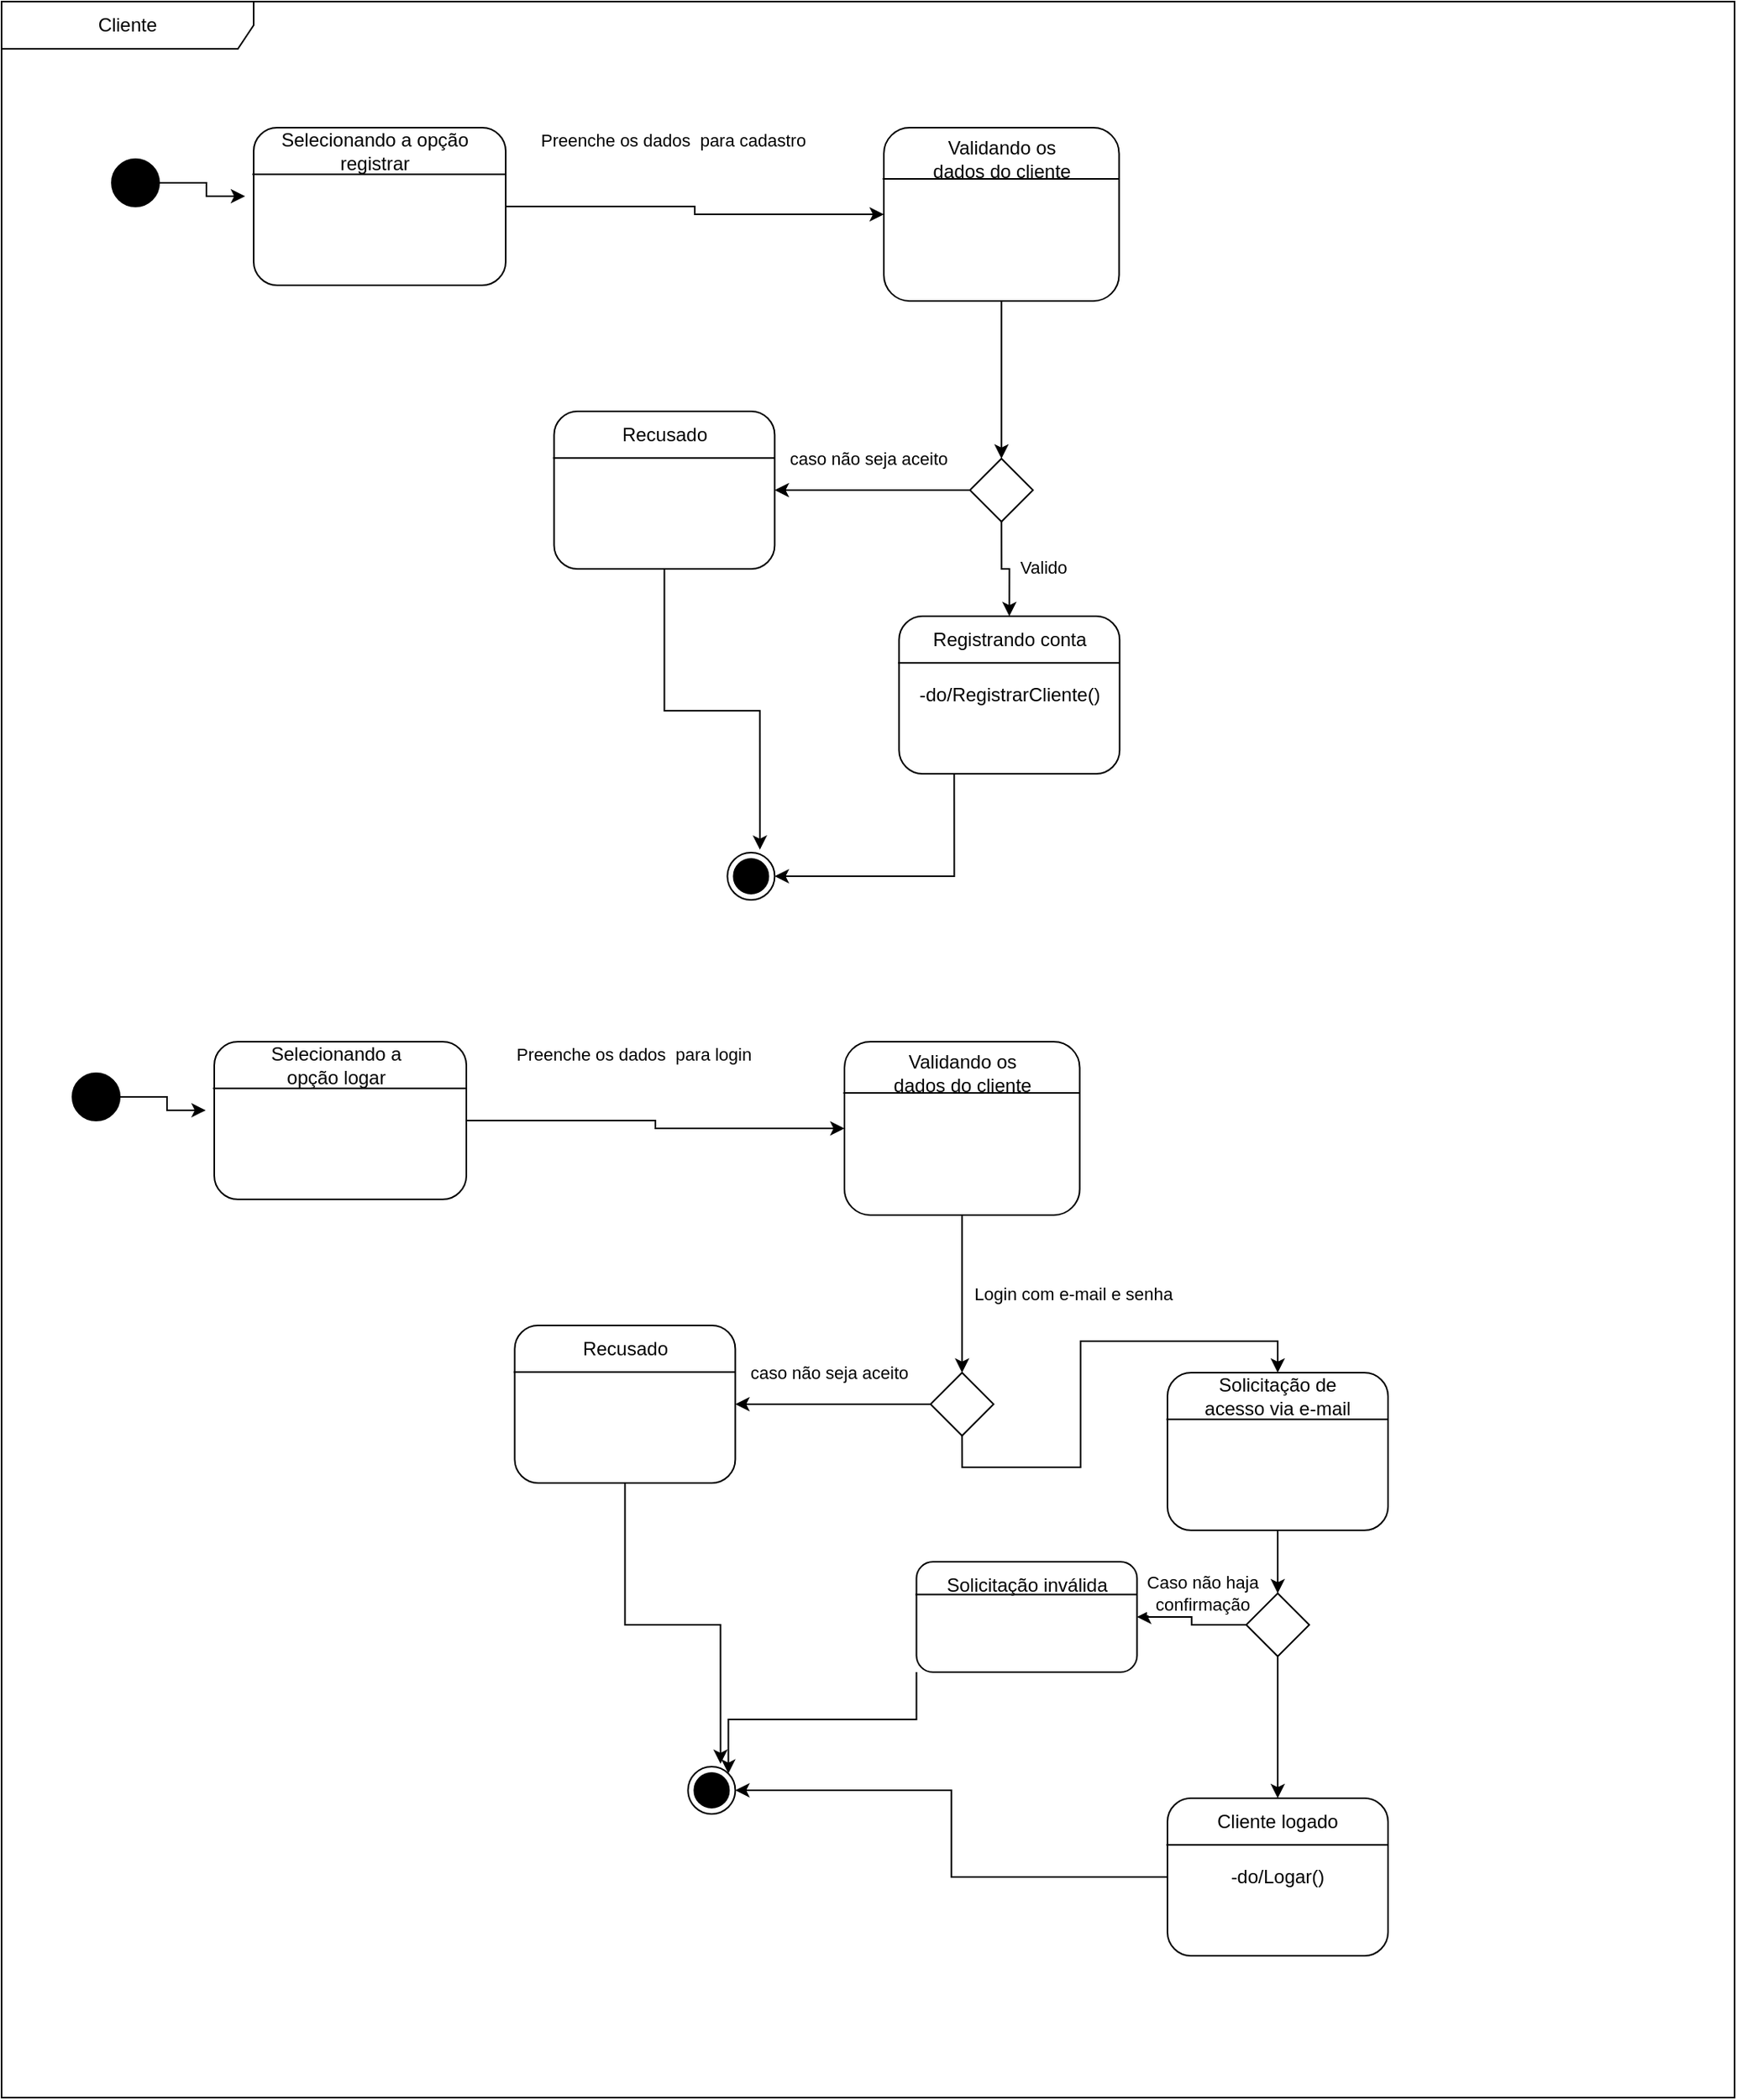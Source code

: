 <mxfile version="22.0.4" type="device">
  <diagram name="Página-1" id="TsjH73bjmUuAHsKGguwx">
    <mxGraphModel dx="3434" dy="2591" grid="1" gridSize="10" guides="1" tooltips="1" connect="1" arrows="1" fold="1" page="1" pageScale="1" pageWidth="827" pageHeight="1169" math="0" shadow="0">
      <root>
        <mxCell id="0" />
        <mxCell id="1" parent="0" />
        <mxCell id="50nzggHdHZp199gyNVKQ-11" value="Cliente" style="shape=umlFrame;whiteSpace=wrap;html=1;pointerEvents=0;recursiveResize=0;container=1;collapsible=0;width=160;" parent="1" vertex="1">
          <mxGeometry x="-110" y="-160" width="1100" height="1330" as="geometry" />
        </mxCell>
        <mxCell id="50nzggHdHZp199gyNVKQ-1" value="" style="ellipse;html=1;fillColor=#000000;" parent="50nzggHdHZp199gyNVKQ-11" vertex="1">
          <mxGeometry x="70" y="100" width="30" height="30" as="geometry" />
        </mxCell>
        <mxCell id="50nzggHdHZp199gyNVKQ-16" value="Preenche os dados&amp;nbsp; para cadastro" style="edgeStyle=orthogonalEdgeStyle;rounded=0;orthogonalLoop=1;jettySize=auto;html=1;exitX=1;exitY=0.5;exitDx=0;exitDy=0;entryX=0;entryY=0.5;entryDx=0;entryDy=0;" parent="50nzggHdHZp199gyNVKQ-11" source="50nzggHdHZp199gyNVKQ-6" target="50nzggHdHZp199gyNVKQ-14" edge="1">
          <mxGeometry x="-0.04" y="22" relative="1" as="geometry">
            <mxPoint x="-12" y="-20" as="offset" />
          </mxGeometry>
        </mxCell>
        <mxCell id="50nzggHdHZp199gyNVKQ-6" value="" style="rounded=1;whiteSpace=wrap;html=1;" parent="50nzggHdHZp199gyNVKQ-11" vertex="1">
          <mxGeometry x="160" y="80" width="160" height="100" as="geometry" />
        </mxCell>
        <mxCell id="50nzggHdHZp199gyNVKQ-8" style="edgeStyle=orthogonalEdgeStyle;rounded=0;orthogonalLoop=1;jettySize=auto;html=1;exitX=1;exitY=0.5;exitDx=0;exitDy=0;entryX=-0.034;entryY=0.435;entryDx=0;entryDy=0;entryPerimeter=0;" parent="50nzggHdHZp199gyNVKQ-11" source="50nzggHdHZp199gyNVKQ-1" target="50nzggHdHZp199gyNVKQ-6" edge="1">
          <mxGeometry relative="1" as="geometry" />
        </mxCell>
        <mxCell id="50nzggHdHZp199gyNVKQ-7" value="" style="endArrow=none;html=1;rounded=0;entryX=1;entryY=0.296;entryDx=0;entryDy=0;entryPerimeter=0;exitX=-0.005;exitY=0.296;exitDx=0;exitDy=0;exitPerimeter=0;" parent="50nzggHdHZp199gyNVKQ-11" source="50nzggHdHZp199gyNVKQ-6" target="50nzggHdHZp199gyNVKQ-6" edge="1">
          <mxGeometry width="50" height="50" relative="1" as="geometry">
            <mxPoint x="466.35" y="-10" as="sourcePoint" />
            <mxPoint x="516.35" y="-60" as="targetPoint" />
          </mxGeometry>
        </mxCell>
        <mxCell id="50nzggHdHZp199gyNVKQ-2" value="" style="ellipse;html=1;shape=endState;fillColor=#000000;" parent="50nzggHdHZp199gyNVKQ-11" vertex="1">
          <mxGeometry x="460.7" y="540" width="30" height="30" as="geometry" />
        </mxCell>
        <mxCell id="50nzggHdHZp199gyNVKQ-20" style="edgeStyle=orthogonalEdgeStyle;rounded=0;orthogonalLoop=1;jettySize=auto;html=1;exitX=0.5;exitY=1;exitDx=0;exitDy=0;" parent="50nzggHdHZp199gyNVKQ-11" source="50nzggHdHZp199gyNVKQ-14" target="50nzggHdHZp199gyNVKQ-19" edge="1">
          <mxGeometry relative="1" as="geometry" />
        </mxCell>
        <mxCell id="50nzggHdHZp199gyNVKQ-14" value="" style="rounded=1;whiteSpace=wrap;html=1;" parent="50nzggHdHZp199gyNVKQ-11" vertex="1">
          <mxGeometry x="560" y="80" width="149.3" height="110" as="geometry" />
        </mxCell>
        <mxCell id="50nzggHdHZp199gyNVKQ-15" value="" style="endArrow=none;html=1;rounded=0;entryX=1;entryY=0.296;entryDx=0;entryDy=0;entryPerimeter=0;exitX=-0.005;exitY=0.296;exitDx=0;exitDy=0;exitPerimeter=0;" parent="50nzggHdHZp199gyNVKQ-11" source="50nzggHdHZp199gyNVKQ-14" target="50nzggHdHZp199gyNVKQ-14" edge="1">
          <mxGeometry width="50" height="50" relative="1" as="geometry">
            <mxPoint x="705.7" y="-5" as="sourcePoint" />
            <mxPoint x="755.7" y="-55" as="targetPoint" />
          </mxGeometry>
        </mxCell>
        <mxCell id="50nzggHdHZp199gyNVKQ-17" value="Validando os dados do cliente" style="text;html=1;strokeColor=none;fillColor=none;align=center;verticalAlign=middle;whiteSpace=wrap;rounded=0;" parent="50nzggHdHZp199gyNVKQ-11" vertex="1">
          <mxGeometry x="584.65" y="85" width="100" height="30" as="geometry" />
        </mxCell>
        <mxCell id="50nzggHdHZp199gyNVKQ-27" value="Valido" style="edgeStyle=orthogonalEdgeStyle;rounded=0;orthogonalLoop=1;jettySize=auto;html=1;exitX=0.5;exitY=1;exitDx=0;exitDy=0;entryX=0.5;entryY=0;entryDx=0;entryDy=0;" parent="50nzggHdHZp199gyNVKQ-11" source="50nzggHdHZp199gyNVKQ-19" target="50nzggHdHZp199gyNVKQ-23" edge="1">
          <mxGeometry x="0.094" y="21" relative="1" as="geometry">
            <mxPoint y="-2" as="offset" />
          </mxGeometry>
        </mxCell>
        <mxCell id="50nzggHdHZp199gyNVKQ-32" value="caso não seja aceito" style="edgeStyle=orthogonalEdgeStyle;rounded=0;orthogonalLoop=1;jettySize=auto;html=1;exitX=0;exitY=0.5;exitDx=0;exitDy=0;" parent="50nzggHdHZp199gyNVKQ-11" source="50nzggHdHZp199gyNVKQ-19" target="50nzggHdHZp199gyNVKQ-25" edge="1">
          <mxGeometry x="0.043" y="-20" relative="1" as="geometry">
            <mxPoint as="offset" />
          </mxGeometry>
        </mxCell>
        <mxCell id="50nzggHdHZp199gyNVKQ-19" value="" style="rhombus;whiteSpace=wrap;html=1;" parent="50nzggHdHZp199gyNVKQ-11" vertex="1">
          <mxGeometry x="614.65" y="290" width="40" height="40" as="geometry" />
        </mxCell>
        <mxCell id="50nzggHdHZp199gyNVKQ-30" style="edgeStyle=orthogonalEdgeStyle;rounded=0;orthogonalLoop=1;jettySize=auto;html=1;exitX=0.25;exitY=1;exitDx=0;exitDy=0;entryX=1;entryY=0.5;entryDx=0;entryDy=0;" parent="50nzggHdHZp199gyNVKQ-11" source="50nzggHdHZp199gyNVKQ-23" target="50nzggHdHZp199gyNVKQ-2" edge="1">
          <mxGeometry relative="1" as="geometry" />
        </mxCell>
        <mxCell id="50nzggHdHZp199gyNVKQ-23" value="-do/RegistrarCliente()" style="rounded=1;whiteSpace=wrap;html=1;" parent="50nzggHdHZp199gyNVKQ-11" vertex="1">
          <mxGeometry x="569.65" y="390" width="140" height="100" as="geometry" />
        </mxCell>
        <mxCell id="50nzggHdHZp199gyNVKQ-24" value="" style="endArrow=none;html=1;rounded=0;entryX=1;entryY=0.296;entryDx=0;entryDy=0;entryPerimeter=0;exitX=-0.005;exitY=0.296;exitDx=0;exitDy=0;exitPerimeter=0;" parent="50nzggHdHZp199gyNVKQ-11" source="50nzggHdHZp199gyNVKQ-23" target="50nzggHdHZp199gyNVKQ-23" edge="1">
          <mxGeometry width="50" height="50" relative="1" as="geometry">
            <mxPoint x="865.7" y="285" as="sourcePoint" />
            <mxPoint x="915.7" y="235" as="targetPoint" />
          </mxGeometry>
        </mxCell>
        <mxCell id="50nzggHdHZp199gyNVKQ-31" style="edgeStyle=orthogonalEdgeStyle;rounded=0;orthogonalLoop=1;jettySize=auto;html=1;exitX=0.5;exitY=1;exitDx=0;exitDy=0;entryX=0.688;entryY=-0.061;entryDx=0;entryDy=0;entryPerimeter=0;" parent="50nzggHdHZp199gyNVKQ-11" source="50nzggHdHZp199gyNVKQ-25" target="50nzggHdHZp199gyNVKQ-2" edge="1">
          <mxGeometry relative="1" as="geometry" />
        </mxCell>
        <mxCell id="50nzggHdHZp199gyNVKQ-25" value="" style="rounded=1;whiteSpace=wrap;html=1;" parent="50nzggHdHZp199gyNVKQ-11" vertex="1">
          <mxGeometry x="350.7" y="260" width="140" height="100" as="geometry" />
        </mxCell>
        <mxCell id="50nzggHdHZp199gyNVKQ-26" value="" style="endArrow=none;html=1;rounded=0;entryX=1;entryY=0.296;entryDx=0;entryDy=0;entryPerimeter=0;exitX=-0.005;exitY=0.296;exitDx=0;exitDy=0;exitPerimeter=0;" parent="50nzggHdHZp199gyNVKQ-11" source="50nzggHdHZp199gyNVKQ-25" target="50nzggHdHZp199gyNVKQ-25" edge="1">
          <mxGeometry width="50" height="50" relative="1" as="geometry">
            <mxPoint x="635.7" y="170" as="sourcePoint" />
            <mxPoint x="685.7" y="120" as="targetPoint" />
          </mxGeometry>
        </mxCell>
        <mxCell id="50nzggHdHZp199gyNVKQ-28" value="Registrando conta" style="text;html=1;strokeColor=none;fillColor=none;align=center;verticalAlign=middle;whiteSpace=wrap;rounded=0;" parent="50nzggHdHZp199gyNVKQ-11" vertex="1">
          <mxGeometry x="584.65" y="390" width="110" height="30" as="geometry" />
        </mxCell>
        <mxCell id="50nzggHdHZp199gyNVKQ-33" value="Recusado" style="text;html=1;strokeColor=none;fillColor=none;align=center;verticalAlign=middle;whiteSpace=wrap;rounded=0;" parent="50nzggHdHZp199gyNVKQ-11" vertex="1">
          <mxGeometry x="390.7" y="260" width="60" height="30" as="geometry" />
        </mxCell>
        <mxCell id="50nzggHdHZp199gyNVKQ-35" value="" style="ellipse;html=1;fillColor=#000000;" parent="50nzggHdHZp199gyNVKQ-11" vertex="1">
          <mxGeometry x="45" y="680" width="30" height="30" as="geometry" />
        </mxCell>
        <mxCell id="50nzggHdHZp199gyNVKQ-37" value="" style="rounded=1;whiteSpace=wrap;html=1;" parent="50nzggHdHZp199gyNVKQ-11" vertex="1">
          <mxGeometry x="135" y="660" width="160" height="100" as="geometry" />
        </mxCell>
        <mxCell id="50nzggHdHZp199gyNVKQ-38" style="edgeStyle=orthogonalEdgeStyle;rounded=0;orthogonalLoop=1;jettySize=auto;html=1;exitX=1;exitY=0.5;exitDx=0;exitDy=0;entryX=-0.034;entryY=0.435;entryDx=0;entryDy=0;entryPerimeter=0;" parent="50nzggHdHZp199gyNVKQ-11" source="50nzggHdHZp199gyNVKQ-35" target="50nzggHdHZp199gyNVKQ-37" edge="1">
          <mxGeometry relative="1" as="geometry" />
        </mxCell>
        <mxCell id="50nzggHdHZp199gyNVKQ-39" value="" style="endArrow=none;html=1;rounded=0;entryX=1;entryY=0.296;entryDx=0;entryDy=0;entryPerimeter=0;exitX=-0.005;exitY=0.296;exitDx=0;exitDy=0;exitPerimeter=0;" parent="50nzggHdHZp199gyNVKQ-11" source="50nzggHdHZp199gyNVKQ-37" target="50nzggHdHZp199gyNVKQ-37" edge="1">
          <mxGeometry width="50" height="50" relative="1" as="geometry">
            <mxPoint x="441.35" y="570" as="sourcePoint" />
            <mxPoint x="491.35" y="520" as="targetPoint" />
          </mxGeometry>
        </mxCell>
        <mxCell id="50nzggHdHZp199gyNVKQ-41" value="" style="ellipse;html=1;shape=endState;fillColor=#000000;" parent="50nzggHdHZp199gyNVKQ-11" vertex="1">
          <mxGeometry x="435.7" y="1120" width="30" height="30" as="geometry" />
        </mxCell>
        <mxCell id="50nzggHdHZp199gyNVKQ-43" value="" style="rounded=1;whiteSpace=wrap;html=1;" parent="50nzggHdHZp199gyNVKQ-11" vertex="1">
          <mxGeometry x="535" y="660" width="149.3" height="110" as="geometry" />
        </mxCell>
        <mxCell id="50nzggHdHZp199gyNVKQ-36" value="Preenche os dados&amp;nbsp; para login" style="edgeStyle=orthogonalEdgeStyle;rounded=0;orthogonalLoop=1;jettySize=auto;html=1;exitX=1;exitY=0.5;exitDx=0;exitDy=0;entryX=0;entryY=0.5;entryDx=0;entryDy=0;" parent="50nzggHdHZp199gyNVKQ-11" source="50nzggHdHZp199gyNVKQ-37" target="50nzggHdHZp199gyNVKQ-43" edge="1">
          <mxGeometry x="-0.04" y="22" relative="1" as="geometry">
            <mxPoint x="-12" y="-20" as="offset" />
          </mxGeometry>
        </mxCell>
        <mxCell id="50nzggHdHZp199gyNVKQ-44" value="" style="endArrow=none;html=1;rounded=0;entryX=1;entryY=0.296;entryDx=0;entryDy=0;entryPerimeter=0;exitX=-0.005;exitY=0.296;exitDx=0;exitDy=0;exitPerimeter=0;" parent="50nzggHdHZp199gyNVKQ-11" source="50nzggHdHZp199gyNVKQ-43" target="50nzggHdHZp199gyNVKQ-43" edge="1">
          <mxGeometry width="50" height="50" relative="1" as="geometry">
            <mxPoint x="680.7" y="575" as="sourcePoint" />
            <mxPoint x="730.7" y="525" as="targetPoint" />
          </mxGeometry>
        </mxCell>
        <mxCell id="50nzggHdHZp199gyNVKQ-45" value="Validando os dados do cliente" style="text;html=1;strokeColor=none;fillColor=none;align=center;verticalAlign=middle;whiteSpace=wrap;rounded=0;" parent="50nzggHdHZp199gyNVKQ-11" vertex="1">
          <mxGeometry x="559.65" y="665" width="100" height="30" as="geometry" />
        </mxCell>
        <mxCell id="50nzggHdHZp199gyNVKQ-63" style="edgeStyle=orthogonalEdgeStyle;rounded=0;orthogonalLoop=1;jettySize=auto;html=1;exitX=0.5;exitY=1;exitDx=0;exitDy=0;entryX=0.5;entryY=0;entryDx=0;entryDy=0;" parent="50nzggHdHZp199gyNVKQ-11" source="50nzggHdHZp199gyNVKQ-48" target="50nzggHdHZp199gyNVKQ-60" edge="1">
          <mxGeometry relative="1" as="geometry" />
        </mxCell>
        <mxCell id="50nzggHdHZp199gyNVKQ-48" value="" style="rhombus;whiteSpace=wrap;html=1;" parent="50nzggHdHZp199gyNVKQ-11" vertex="1">
          <mxGeometry x="589.65" y="870" width="40" height="40" as="geometry" />
        </mxCell>
        <mxCell id="50nzggHdHZp199gyNVKQ-42" value="Login com e-mail e senha" style="edgeStyle=orthogonalEdgeStyle;rounded=0;orthogonalLoop=1;jettySize=auto;html=1;exitX=0.5;exitY=1;exitDx=0;exitDy=0;" parent="50nzggHdHZp199gyNVKQ-11" source="50nzggHdHZp199gyNVKQ-43" target="50nzggHdHZp199gyNVKQ-48" edge="1">
          <mxGeometry y="70" relative="1" as="geometry">
            <mxPoint as="offset" />
          </mxGeometry>
        </mxCell>
        <mxCell id="50nzggHdHZp199gyNVKQ-74" style="edgeStyle=orthogonalEdgeStyle;rounded=0;orthogonalLoop=1;jettySize=auto;html=1;exitX=0;exitY=0.5;exitDx=0;exitDy=0;entryX=1;entryY=0.5;entryDx=0;entryDy=0;" parent="50nzggHdHZp199gyNVKQ-11" source="50nzggHdHZp199gyNVKQ-50" target="50nzggHdHZp199gyNVKQ-41" edge="1">
          <mxGeometry relative="1" as="geometry" />
        </mxCell>
        <mxCell id="50nzggHdHZp199gyNVKQ-50" value="-do/Logar()" style="rounded=1;whiteSpace=wrap;html=1;" parent="50nzggHdHZp199gyNVKQ-11" vertex="1">
          <mxGeometry x="740" y="1140" width="140" height="100" as="geometry" />
        </mxCell>
        <mxCell id="50nzggHdHZp199gyNVKQ-51" value="" style="endArrow=none;html=1;rounded=0;entryX=1;entryY=0.296;entryDx=0;entryDy=0;entryPerimeter=0;exitX=-0.005;exitY=0.296;exitDx=0;exitDy=0;exitPerimeter=0;" parent="50nzggHdHZp199gyNVKQ-11" source="50nzggHdHZp199gyNVKQ-50" target="50nzggHdHZp199gyNVKQ-50" edge="1">
          <mxGeometry width="50" height="50" relative="1" as="geometry">
            <mxPoint x="830.7" y="1025" as="sourcePoint" />
            <mxPoint x="880.7" y="975" as="targetPoint" />
          </mxGeometry>
        </mxCell>
        <mxCell id="50nzggHdHZp199gyNVKQ-52" style="edgeStyle=orthogonalEdgeStyle;rounded=0;orthogonalLoop=1;jettySize=auto;html=1;exitX=0.5;exitY=1;exitDx=0;exitDy=0;entryX=0.688;entryY=-0.061;entryDx=0;entryDy=0;entryPerimeter=0;" parent="50nzggHdHZp199gyNVKQ-11" source="50nzggHdHZp199gyNVKQ-53" target="50nzggHdHZp199gyNVKQ-41" edge="1">
          <mxGeometry relative="1" as="geometry" />
        </mxCell>
        <mxCell id="50nzggHdHZp199gyNVKQ-53" value="" style="rounded=1;whiteSpace=wrap;html=1;" parent="50nzggHdHZp199gyNVKQ-11" vertex="1">
          <mxGeometry x="325.7" y="840" width="140" height="100" as="geometry" />
        </mxCell>
        <mxCell id="50nzggHdHZp199gyNVKQ-47" value="caso não seja aceito" style="edgeStyle=orthogonalEdgeStyle;rounded=0;orthogonalLoop=1;jettySize=auto;html=1;exitX=0;exitY=0.5;exitDx=0;exitDy=0;" parent="50nzggHdHZp199gyNVKQ-11" source="50nzggHdHZp199gyNVKQ-48" target="50nzggHdHZp199gyNVKQ-53" edge="1">
          <mxGeometry x="0.043" y="-20" relative="1" as="geometry">
            <mxPoint as="offset" />
          </mxGeometry>
        </mxCell>
        <mxCell id="50nzggHdHZp199gyNVKQ-54" value="" style="endArrow=none;html=1;rounded=0;entryX=1;entryY=0.296;entryDx=0;entryDy=0;entryPerimeter=0;exitX=-0.005;exitY=0.296;exitDx=0;exitDy=0;exitPerimeter=0;" parent="50nzggHdHZp199gyNVKQ-11" source="50nzggHdHZp199gyNVKQ-53" target="50nzggHdHZp199gyNVKQ-53" edge="1">
          <mxGeometry width="50" height="50" relative="1" as="geometry">
            <mxPoint x="610.7" y="750" as="sourcePoint" />
            <mxPoint x="660.7" y="700" as="targetPoint" />
          </mxGeometry>
        </mxCell>
        <mxCell id="50nzggHdHZp199gyNVKQ-55" value="Cliente logado" style="text;html=1;strokeColor=none;fillColor=none;align=center;verticalAlign=middle;whiteSpace=wrap;rounded=0;" parent="50nzggHdHZp199gyNVKQ-11" vertex="1">
          <mxGeometry x="755" y="1140" width="110" height="30" as="geometry" />
        </mxCell>
        <mxCell id="50nzggHdHZp199gyNVKQ-56" value="Recusado" style="text;html=1;strokeColor=none;fillColor=none;align=center;verticalAlign=middle;whiteSpace=wrap;rounded=0;" parent="50nzggHdHZp199gyNVKQ-11" vertex="1">
          <mxGeometry x="365.7" y="840" width="60" height="30" as="geometry" />
        </mxCell>
        <mxCell id="50nzggHdHZp199gyNVKQ-59" value="Selecionando a opção registrar" style="text;html=1;strokeColor=none;fillColor=none;align=center;verticalAlign=middle;whiteSpace=wrap;rounded=0;" parent="50nzggHdHZp199gyNVKQ-11" vertex="1">
          <mxGeometry x="152.5" y="80" width="167.5" height="30" as="geometry" />
        </mxCell>
        <mxCell id="50nzggHdHZp199gyNVKQ-57" value="Selecionando a opção logar" style="text;html=1;strokeColor=none;fillColor=none;align=center;verticalAlign=middle;whiteSpace=wrap;rounded=0;" parent="50nzggHdHZp199gyNVKQ-11" vertex="1">
          <mxGeometry x="160" y="660" width="105" height="30" as="geometry" />
        </mxCell>
        <mxCell id="50nzggHdHZp199gyNVKQ-66" style="edgeStyle=orthogonalEdgeStyle;rounded=0;orthogonalLoop=1;jettySize=auto;html=1;exitX=0.5;exitY=1;exitDx=0;exitDy=0;entryX=0.5;entryY=0;entryDx=0;entryDy=0;" parent="50nzggHdHZp199gyNVKQ-11" source="50nzggHdHZp199gyNVKQ-60" target="50nzggHdHZp199gyNVKQ-65" edge="1">
          <mxGeometry relative="1" as="geometry" />
        </mxCell>
        <mxCell id="50nzggHdHZp199gyNVKQ-60" value="" style="rounded=1;whiteSpace=wrap;html=1;" parent="50nzggHdHZp199gyNVKQ-11" vertex="1">
          <mxGeometry x="740" y="870" width="140" height="100" as="geometry" />
        </mxCell>
        <mxCell id="50nzggHdHZp199gyNVKQ-61" value="" style="endArrow=none;html=1;rounded=0;entryX=1;entryY=0.296;entryDx=0;entryDy=0;entryPerimeter=0;exitX=-0.005;exitY=0.296;exitDx=0;exitDy=0;exitPerimeter=0;" parent="50nzggHdHZp199gyNVKQ-11" source="50nzggHdHZp199gyNVKQ-60" target="50nzggHdHZp199gyNVKQ-60" edge="1">
          <mxGeometry width="50" height="50" relative="1" as="geometry">
            <mxPoint x="840.7" y="845" as="sourcePoint" />
            <mxPoint x="890.7" y="795" as="targetPoint" />
          </mxGeometry>
        </mxCell>
        <mxCell id="50nzggHdHZp199gyNVKQ-62" value="Solicitação de acesso via e-mail" style="text;html=1;strokeColor=none;fillColor=none;align=center;verticalAlign=middle;whiteSpace=wrap;rounded=0;" parent="50nzggHdHZp199gyNVKQ-11" vertex="1">
          <mxGeometry x="755" y="870" width="110" height="30" as="geometry" />
        </mxCell>
        <mxCell id="50nzggHdHZp199gyNVKQ-67" style="edgeStyle=orthogonalEdgeStyle;rounded=0;orthogonalLoop=1;jettySize=auto;html=1;exitX=0.5;exitY=1;exitDx=0;exitDy=0;" parent="50nzggHdHZp199gyNVKQ-11" source="50nzggHdHZp199gyNVKQ-65" target="50nzggHdHZp199gyNVKQ-55" edge="1">
          <mxGeometry relative="1" as="geometry" />
        </mxCell>
        <mxCell id="50nzggHdHZp199gyNVKQ-75" value="Caso não haja &lt;br&gt;confirmação" style="edgeStyle=orthogonalEdgeStyle;rounded=0;orthogonalLoop=1;jettySize=auto;html=1;exitX=0;exitY=0.5;exitDx=0;exitDy=0;" parent="50nzggHdHZp199gyNVKQ-11" source="50nzggHdHZp199gyNVKQ-65" target="50nzggHdHZp199gyNVKQ-69" edge="1">
          <mxGeometry x="-0.243" y="-20" relative="1" as="geometry">
            <mxPoint as="offset" />
          </mxGeometry>
        </mxCell>
        <mxCell id="50nzggHdHZp199gyNVKQ-65" value="" style="rhombus;whiteSpace=wrap;html=1;" parent="50nzggHdHZp199gyNVKQ-11" vertex="1">
          <mxGeometry x="790" y="1010" width="40" height="40" as="geometry" />
        </mxCell>
        <mxCell id="50nzggHdHZp199gyNVKQ-76" style="edgeStyle=orthogonalEdgeStyle;rounded=0;orthogonalLoop=1;jettySize=auto;html=1;exitX=0;exitY=1;exitDx=0;exitDy=0;entryX=1;entryY=0;entryDx=0;entryDy=0;" parent="50nzggHdHZp199gyNVKQ-11" source="50nzggHdHZp199gyNVKQ-69" target="50nzggHdHZp199gyNVKQ-41" edge="1">
          <mxGeometry relative="1" as="geometry" />
        </mxCell>
        <mxCell id="50nzggHdHZp199gyNVKQ-69" value="" style="rounded=1;whiteSpace=wrap;html=1;" parent="50nzggHdHZp199gyNVKQ-11" vertex="1">
          <mxGeometry x="580.7" y="990" width="140" height="70" as="geometry" />
        </mxCell>
        <mxCell id="50nzggHdHZp199gyNVKQ-70" value="" style="endArrow=none;html=1;rounded=0;entryX=1;entryY=0.296;entryDx=0;entryDy=0;entryPerimeter=0;exitX=-0.005;exitY=0.296;exitDx=0;exitDy=0;exitPerimeter=0;" parent="50nzggHdHZp199gyNVKQ-11" source="50nzggHdHZp199gyNVKQ-69" target="50nzggHdHZp199gyNVKQ-69" edge="1">
          <mxGeometry width="50" height="50" relative="1" as="geometry">
            <mxPoint x="671.4" y="875" as="sourcePoint" />
            <mxPoint x="721.4" y="825" as="targetPoint" />
          </mxGeometry>
        </mxCell>
        <mxCell id="50nzggHdHZp199gyNVKQ-71" value="Solicitação inválida" style="text;html=1;strokeColor=none;fillColor=none;align=center;verticalAlign=middle;whiteSpace=wrap;rounded=0;" parent="50nzggHdHZp199gyNVKQ-11" vertex="1">
          <mxGeometry x="595.7" y="990" width="110" height="30" as="geometry" />
        </mxCell>
      </root>
    </mxGraphModel>
  </diagram>
</mxfile>

